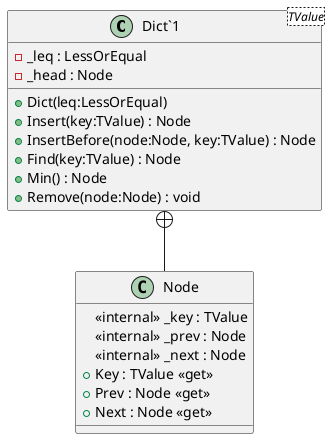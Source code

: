@startuml
class "Dict`1"<TValue> {
    - _leq : LessOrEqual
    - _head : Node
    + Dict(leq:LessOrEqual)
    + Insert(key:TValue) : Node
    + InsertBefore(node:Node, key:TValue) : Node
    + Find(key:TValue) : Node
    + Min() : Node
    + Remove(node:Node) : void
}
class Node {
    <<internal>> _key : TValue
    <<internal>> _prev : Node
    <<internal>> _next : Node
    + Key : TValue <<get>>
    + Prev : Node <<get>>
    + Next : Node <<get>>
}
"Dict`1" +-- Node
@enduml
